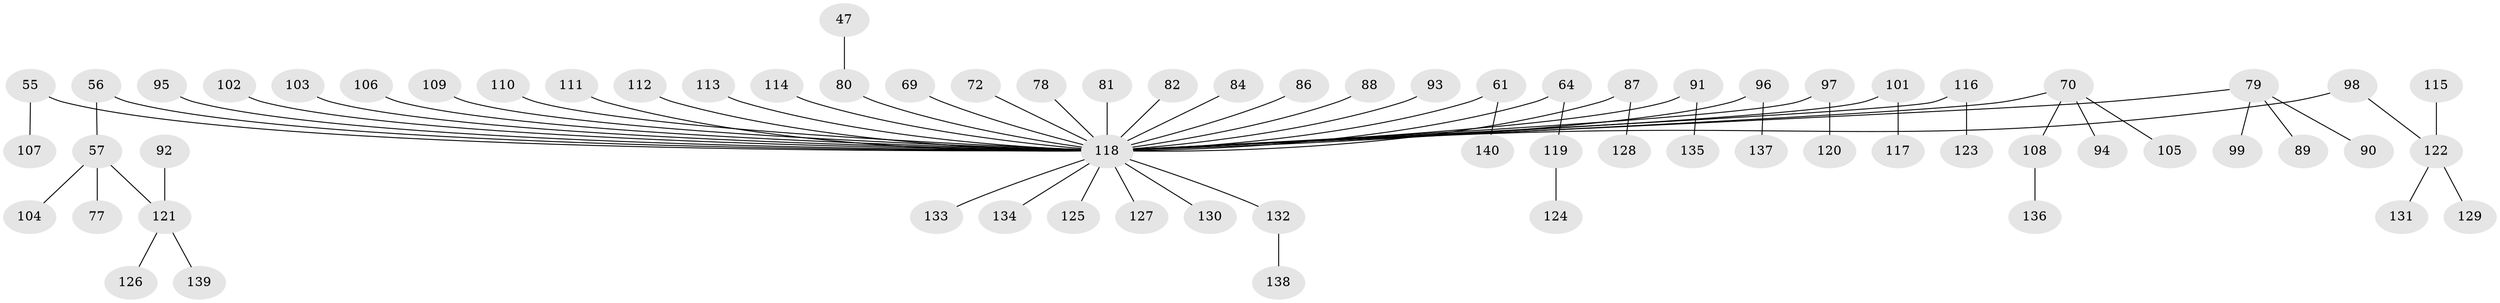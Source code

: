 // original degree distribution, {7: 0.014285714285714285, 9: 0.014285714285714285, 4: 0.07142857142857142, 2: 0.24285714285714285, 1: 0.5142857142857142, 3: 0.12142857142857143, 5: 0.02142857142857143}
// Generated by graph-tools (version 1.1) at 2025/52/03/09/25 04:52:26]
// undirected, 70 vertices, 69 edges
graph export_dot {
graph [start="1"]
  node [color=gray90,style=filled];
  47;
  55;
  56;
  57;
  61;
  64;
  69;
  70;
  72;
  77;
  78;
  79 [super="+76"];
  80 [super="+39"];
  81;
  82;
  84;
  86;
  87;
  88;
  89;
  90;
  91;
  92;
  93;
  94;
  95;
  96;
  97 [super="+41"];
  98 [super="+53"];
  99;
  101 [super="+85"];
  102;
  103;
  104;
  105;
  106;
  107;
  108;
  109;
  110;
  111;
  112;
  113;
  114;
  115;
  116;
  117;
  118 [super="+25+83+60+68+50"];
  119;
  120;
  121 [super="+75"];
  122 [super="+100"];
  123;
  124;
  125;
  126;
  127;
  128;
  129;
  130;
  131;
  132;
  133;
  134;
  135;
  136;
  137;
  138;
  139;
  140;
  47 -- 80;
  55 -- 107;
  55 -- 118;
  56 -- 57;
  56 -- 118;
  57 -- 77;
  57 -- 104;
  57 -- 121;
  61 -- 140;
  61 -- 118;
  64 -- 119;
  64 -- 118;
  69 -- 118;
  70 -- 94;
  70 -- 105;
  70 -- 108;
  70 -- 118;
  72 -- 118;
  78 -- 118;
  79 -- 89;
  79 -- 99;
  79 -- 90;
  79 -- 118;
  80 -- 118;
  81 -- 118;
  82 -- 118;
  84 -- 118;
  86 -- 118;
  87 -- 128;
  87 -- 118;
  88 -- 118;
  91 -- 135;
  91 -- 118;
  92 -- 121;
  93 -- 118;
  95 -- 118;
  96 -- 137;
  96 -- 118;
  97 -- 120;
  97 -- 118;
  98 -- 118;
  98 -- 122;
  101 -- 117;
  101 -- 118;
  102 -- 118;
  103 -- 118;
  106 -- 118;
  108 -- 136;
  109 -- 118;
  110 -- 118;
  111 -- 118;
  112 -- 118;
  113 -- 118;
  114 -- 118;
  115 -- 122;
  116 -- 123;
  116 -- 118;
  118 -- 130;
  118 -- 132;
  118 -- 133;
  118 -- 134;
  118 -- 127;
  118 -- 125;
  119 -- 124;
  121 -- 139;
  121 -- 126;
  122 -- 129;
  122 -- 131;
  132 -- 138;
}
